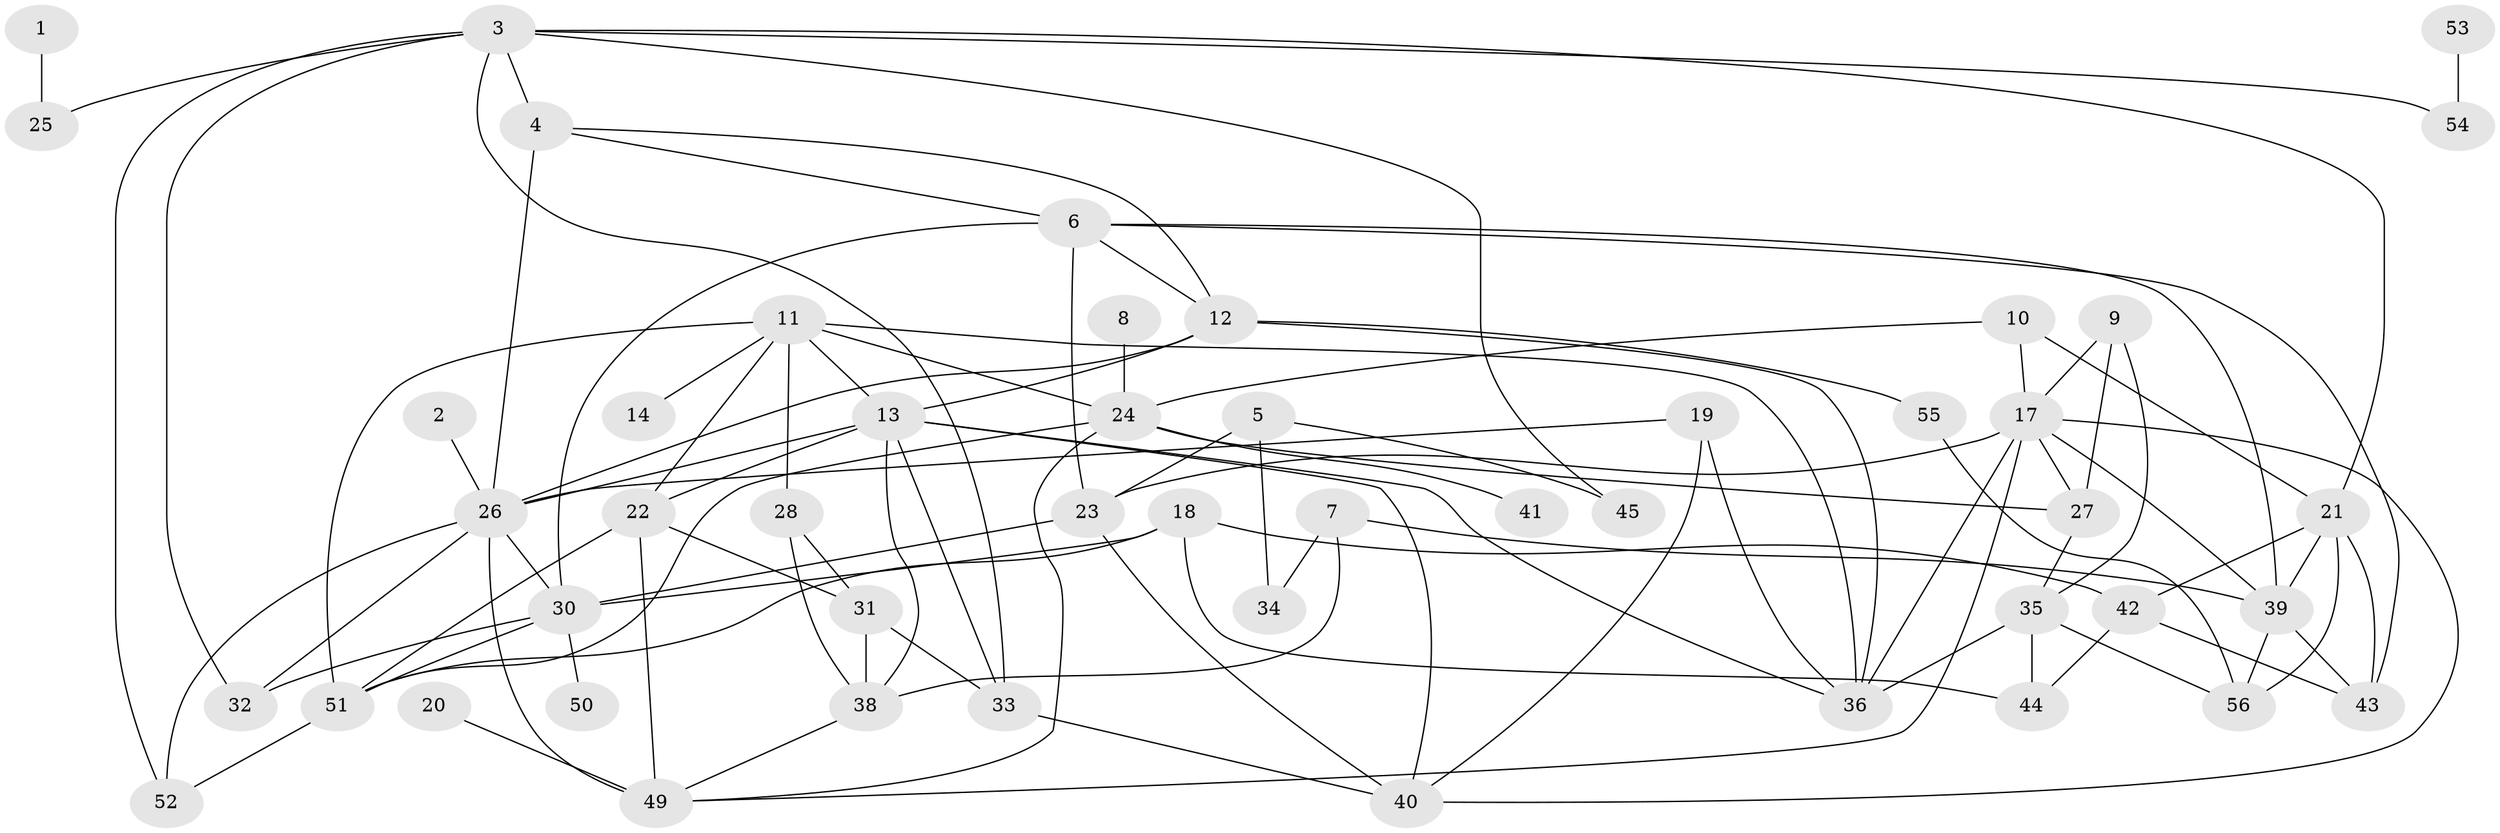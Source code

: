 // original degree distribution, {1: 0.19469026548672566, 2: 0.18584070796460178, 4: 0.21238938053097345, 5: 0.08849557522123894, 3: 0.18584070796460178, 6: 0.05309734513274336, 0: 0.07079646017699115, 7: 0.008849557522123894}
// Generated by graph-tools (version 1.1) at 2025/33/03/09/25 02:33:53]
// undirected, 49 vertices, 99 edges
graph export_dot {
graph [start="1"]
  node [color=gray90,style=filled];
  1;
  2;
  3;
  4;
  5;
  6;
  7;
  8;
  9;
  10;
  11;
  12;
  13;
  14;
  17;
  18;
  19;
  20;
  21;
  22;
  23;
  24;
  25;
  26;
  27;
  28;
  30;
  31;
  32;
  33;
  34;
  35;
  36;
  38;
  39;
  40;
  41;
  42;
  43;
  44;
  45;
  49;
  50;
  51;
  52;
  53;
  54;
  55;
  56;
  1 -- 25 [weight=1.0];
  2 -- 26 [weight=1.0];
  3 -- 4 [weight=1.0];
  3 -- 21 [weight=1.0];
  3 -- 25 [weight=1.0];
  3 -- 32 [weight=1.0];
  3 -- 33 [weight=1.0];
  3 -- 45 [weight=1.0];
  3 -- 52 [weight=1.0];
  3 -- 54 [weight=1.0];
  4 -- 6 [weight=1.0];
  4 -- 12 [weight=1.0];
  4 -- 26 [weight=2.0];
  5 -- 23 [weight=1.0];
  5 -- 34 [weight=1.0];
  5 -- 45 [weight=1.0];
  6 -- 12 [weight=1.0];
  6 -- 23 [weight=1.0];
  6 -- 30 [weight=1.0];
  6 -- 39 [weight=1.0];
  6 -- 43 [weight=1.0];
  7 -- 34 [weight=1.0];
  7 -- 38 [weight=1.0];
  7 -- 39 [weight=1.0];
  8 -- 24 [weight=1.0];
  9 -- 17 [weight=1.0];
  9 -- 27 [weight=1.0];
  9 -- 35 [weight=1.0];
  10 -- 17 [weight=1.0];
  10 -- 21 [weight=1.0];
  10 -- 24 [weight=1.0];
  11 -- 13 [weight=1.0];
  11 -- 14 [weight=2.0];
  11 -- 22 [weight=1.0];
  11 -- 24 [weight=1.0];
  11 -- 28 [weight=1.0];
  11 -- 36 [weight=1.0];
  11 -- 51 [weight=1.0];
  12 -- 13 [weight=1.0];
  12 -- 26 [weight=1.0];
  12 -- 36 [weight=1.0];
  12 -- 55 [weight=1.0];
  13 -- 22 [weight=1.0];
  13 -- 26 [weight=1.0];
  13 -- 33 [weight=1.0];
  13 -- 36 [weight=1.0];
  13 -- 38 [weight=1.0];
  13 -- 40 [weight=1.0];
  17 -- 23 [weight=1.0];
  17 -- 27 [weight=1.0];
  17 -- 36 [weight=2.0];
  17 -- 39 [weight=1.0];
  17 -- 40 [weight=1.0];
  17 -- 49 [weight=1.0];
  18 -- 30 [weight=1.0];
  18 -- 42 [weight=2.0];
  18 -- 44 [weight=1.0];
  18 -- 51 [weight=1.0];
  19 -- 26 [weight=1.0];
  19 -- 36 [weight=1.0];
  19 -- 40 [weight=1.0];
  20 -- 49 [weight=2.0];
  21 -- 39 [weight=1.0];
  21 -- 42 [weight=1.0];
  21 -- 43 [weight=1.0];
  21 -- 56 [weight=1.0];
  22 -- 31 [weight=1.0];
  22 -- 49 [weight=2.0];
  22 -- 51 [weight=1.0];
  23 -- 30 [weight=1.0];
  23 -- 40 [weight=1.0];
  24 -- 27 [weight=1.0];
  24 -- 41 [weight=1.0];
  24 -- 49 [weight=1.0];
  24 -- 51 [weight=1.0];
  26 -- 30 [weight=1.0];
  26 -- 32 [weight=1.0];
  26 -- 49 [weight=1.0];
  26 -- 52 [weight=1.0];
  27 -- 35 [weight=1.0];
  28 -- 31 [weight=1.0];
  28 -- 38 [weight=1.0];
  30 -- 32 [weight=1.0];
  30 -- 50 [weight=1.0];
  30 -- 51 [weight=1.0];
  31 -- 33 [weight=1.0];
  31 -- 38 [weight=1.0];
  33 -- 40 [weight=1.0];
  35 -- 36 [weight=1.0];
  35 -- 44 [weight=1.0];
  35 -- 56 [weight=1.0];
  38 -- 49 [weight=1.0];
  39 -- 43 [weight=1.0];
  39 -- 56 [weight=1.0];
  42 -- 43 [weight=1.0];
  42 -- 44 [weight=1.0];
  51 -- 52 [weight=1.0];
  53 -- 54 [weight=1.0];
  55 -- 56 [weight=1.0];
}

